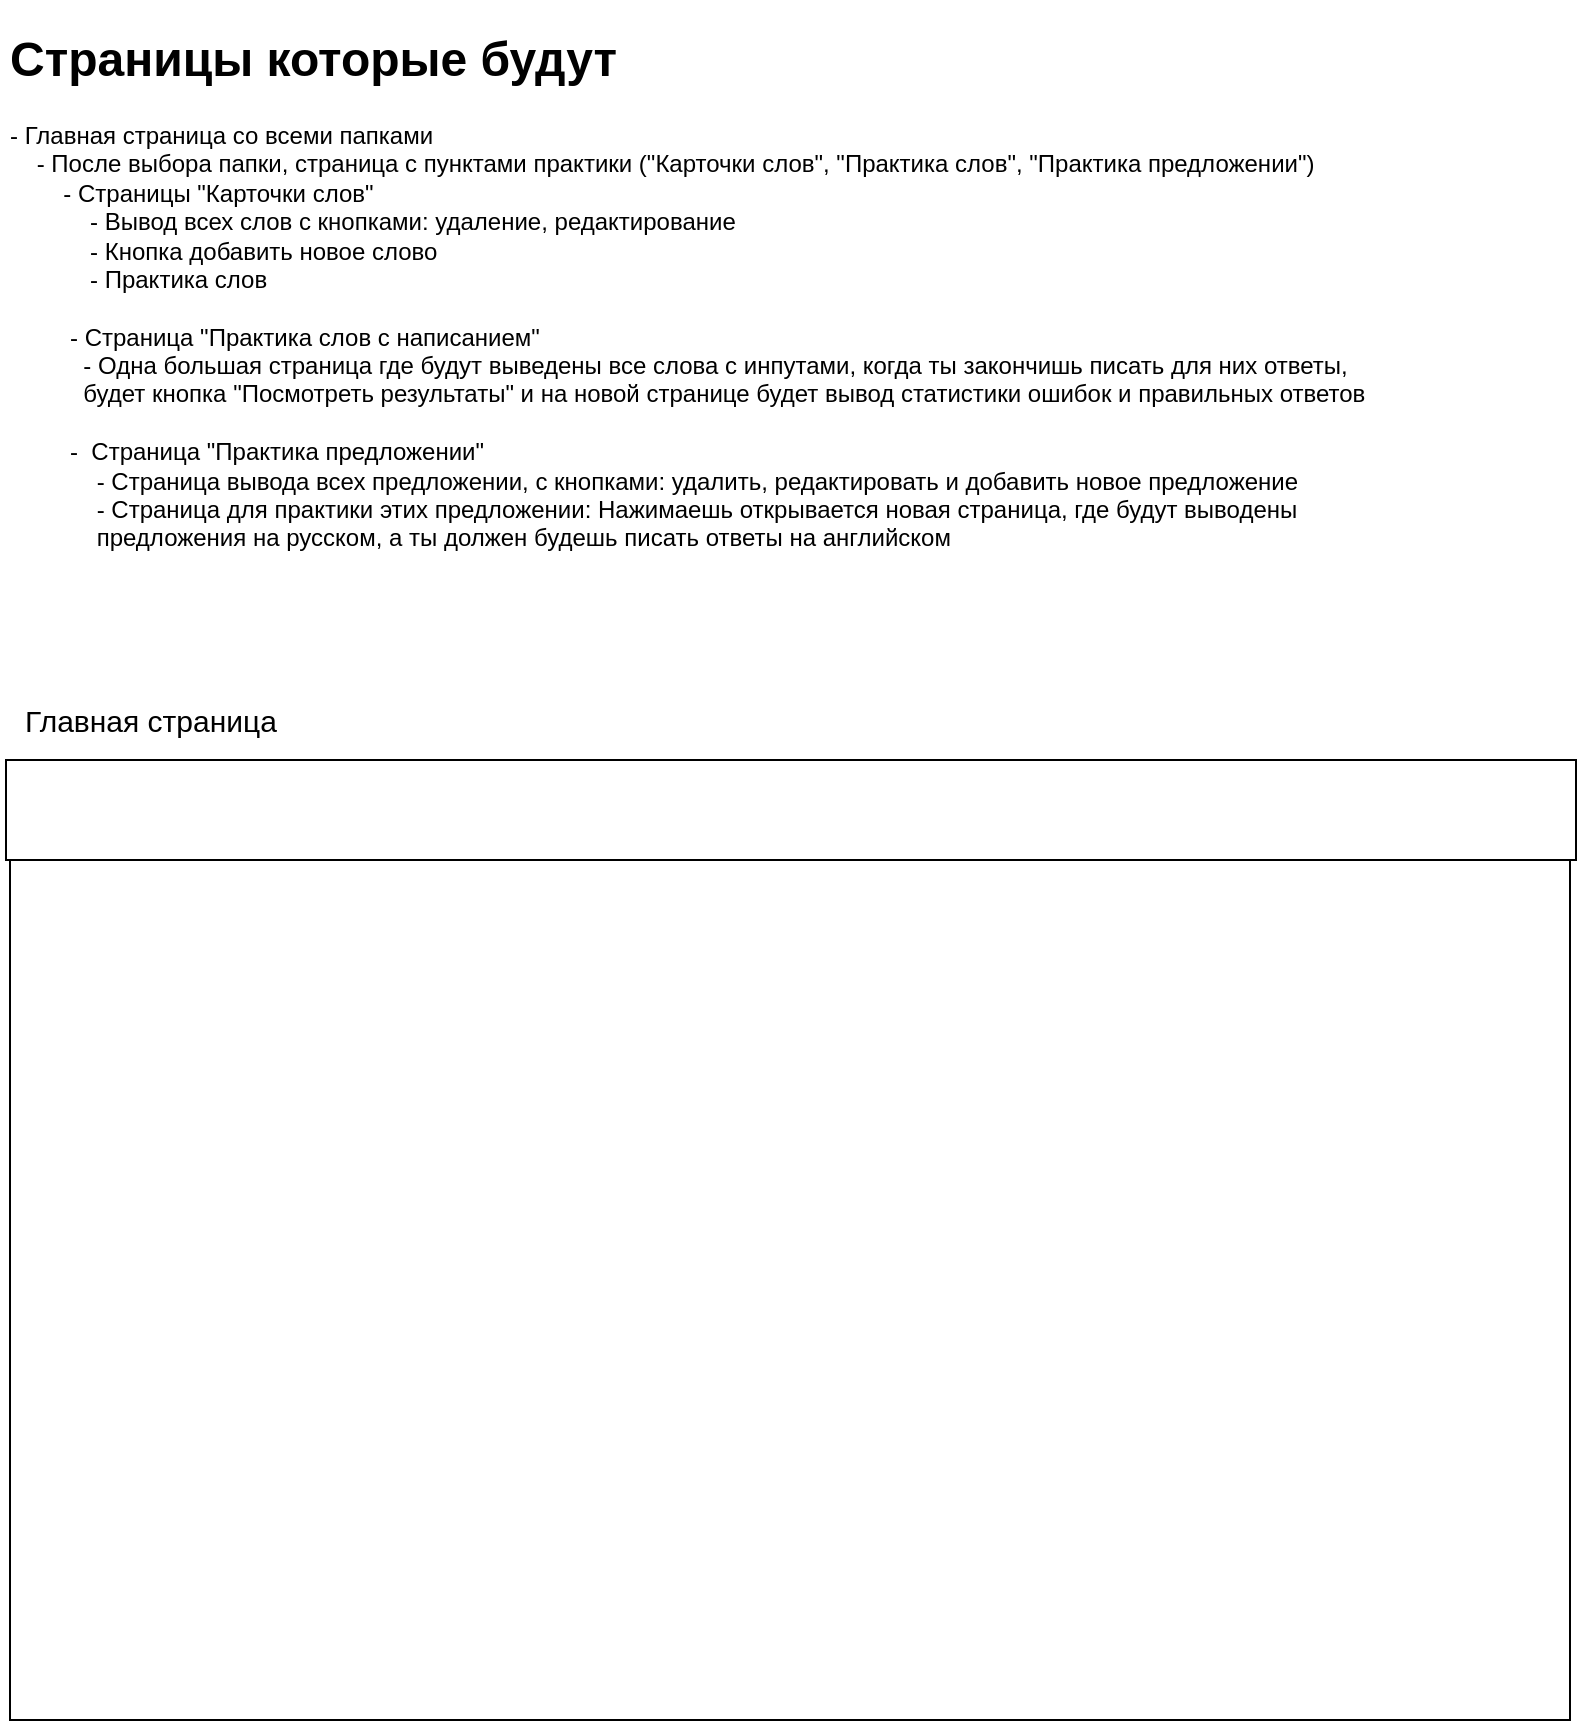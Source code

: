 <mxfile version="15.8.7" type="device"><diagram id="EOCH-Uim9CT7ESlClFip" name="Page-1"><mxGraphModel dx="981" dy="602" grid="1" gridSize="10" guides="1" tooltips="1" connect="1" arrows="1" fold="1" page="1" pageScale="1" pageWidth="850" pageHeight="1100" math="0" shadow="0"><root><mxCell id="0"/><mxCell id="1" parent="0"/><mxCell id="c5zc7rJvQwnJvksxBGMb-1" value="&lt;h1&gt;Страницы которые будут&lt;/h1&gt;&lt;div&gt;- Главная страница со всеми папками&lt;/div&gt;&lt;div&gt;&amp;nbsp; &amp;nbsp; - После выбора папки, страница с пунктами практики (&quot;Карточки слов&quot;, &quot;Практика слов&quot;, &quot;Практика предложении&quot;)&lt;/div&gt;&lt;div&gt;&amp;nbsp; &amp;nbsp; &amp;nbsp; &amp;nbsp; - Страницы &quot;Карточки слов&quot;&lt;/div&gt;&lt;div&gt;&lt;span&gt;&amp;nbsp; &amp;nbsp; &amp;nbsp; &amp;nbsp; &amp;nbsp; &amp;nbsp; - Вывод всех слов с кнопками: удаление, редактирование&amp;nbsp;&lt;/span&gt;&lt;/div&gt;&lt;div&gt;&lt;span style=&quot;white-space: pre&quot;&gt;&#9;&lt;/span&gt;&amp;nbsp; &amp;nbsp; - Кнопка добавить новое слово&lt;/div&gt;&lt;div&gt;&amp;nbsp; &amp;nbsp; &amp;nbsp; &amp;nbsp; &amp;nbsp; &amp;nbsp; - Практика слов&lt;/div&gt;&lt;div&gt;&amp;nbsp; &amp;nbsp; &amp;nbsp; &amp;nbsp;&lt;/div&gt;&lt;div&gt;&lt;span style=&quot;white-space: pre&quot;&gt;&#9;&lt;/span&gt;&amp;nbsp;- Страница &quot;Практика слов с написанием&quot;&lt;/div&gt;&lt;div&gt;&amp;nbsp; &amp;nbsp; &amp;nbsp; &amp;nbsp; &amp;nbsp; &amp;nbsp;- Одна большая страница где будут выведены все слова с инпутами, когда ты закончишь писать для них ответы,&amp;nbsp;&lt;/div&gt;&lt;div&gt;&amp;nbsp; &amp;nbsp; &amp;nbsp; &amp;nbsp; &amp;nbsp; &amp;nbsp;будет кнопка &quot;Посмотреть результаты&quot; и на новой странице будет вывод статистики ошибок и правильных ответов&lt;/div&gt;&lt;div&gt;&lt;span style=&quot;white-space: pre&quot;&gt;&#9;&lt;/span&gt;&lt;br&gt;&lt;/div&gt;&lt;div&gt;&amp;nbsp; &amp;nbsp; &amp;nbsp;&amp;nbsp;&lt;span style=&quot;white-space: pre&quot;&gt;&#9;&lt;/span&gt;&amp;nbsp;-&amp;nbsp; Страница &quot;Практика предложении&quot;&lt;/div&gt;&lt;div&gt;&amp;nbsp; &amp;nbsp; &amp;nbsp; &amp;nbsp; &amp;nbsp; &amp;nbsp; &amp;nbsp;- Страница вывода всех предложении, с кнопками: удалить, редактировать и добавить новое предложение&lt;/div&gt;&lt;div&gt;&lt;span style=&quot;white-space: pre&quot;&gt;&#9;&lt;/span&gt;&amp;nbsp; &amp;nbsp; &amp;nbsp;- Страница для практики этих предложении: Нажимаешь открывается новая страница, где будут выводены&amp;nbsp;&lt;/div&gt;&lt;div&gt;&amp;nbsp; &amp;nbsp; &amp;nbsp; &amp;nbsp; &amp;nbsp; &amp;nbsp; &amp;nbsp;предложения на русском, а ты должен будешь писать ответы на английском&lt;br&gt;&lt;/div&gt;&lt;div&gt;&amp;nbsp; &amp;nbsp; &amp;nbsp; &amp;nbsp;&lt;/div&gt;" style="text;html=1;strokeColor=none;fillColor=none;spacing=5;spacingTop=-20;whiteSpace=wrap;overflow=hidden;rounded=0;" vertex="1" parent="1"><mxGeometry x="30" y="20" width="780" height="310" as="geometry"/></mxCell><mxCell id="c5zc7rJvQwnJvksxBGMb-2" value="" style="rounded=0;whiteSpace=wrap;html=1;" vertex="1" parent="1"><mxGeometry x="35" y="390" width="780" height="480" as="geometry"/></mxCell><mxCell id="c5zc7rJvQwnJvksxBGMb-3" value="&lt;span style=&quot;font-size: 15px&quot;&gt;Главная страница&lt;/span&gt;" style="text;html=1;align=center;verticalAlign=middle;resizable=0;points=[];autosize=1;strokeColor=none;fillColor=none;" vertex="1" parent="1"><mxGeometry x="35" y="360" width="140" height="20" as="geometry"/></mxCell><mxCell id="c5zc7rJvQwnJvksxBGMb-4" value="" style="rounded=0;whiteSpace=wrap;html=1;fontSize=15;" vertex="1" parent="1"><mxGeometry x="33" y="390" width="785" height="50" as="geometry"/></mxCell></root></mxGraphModel></diagram></mxfile>